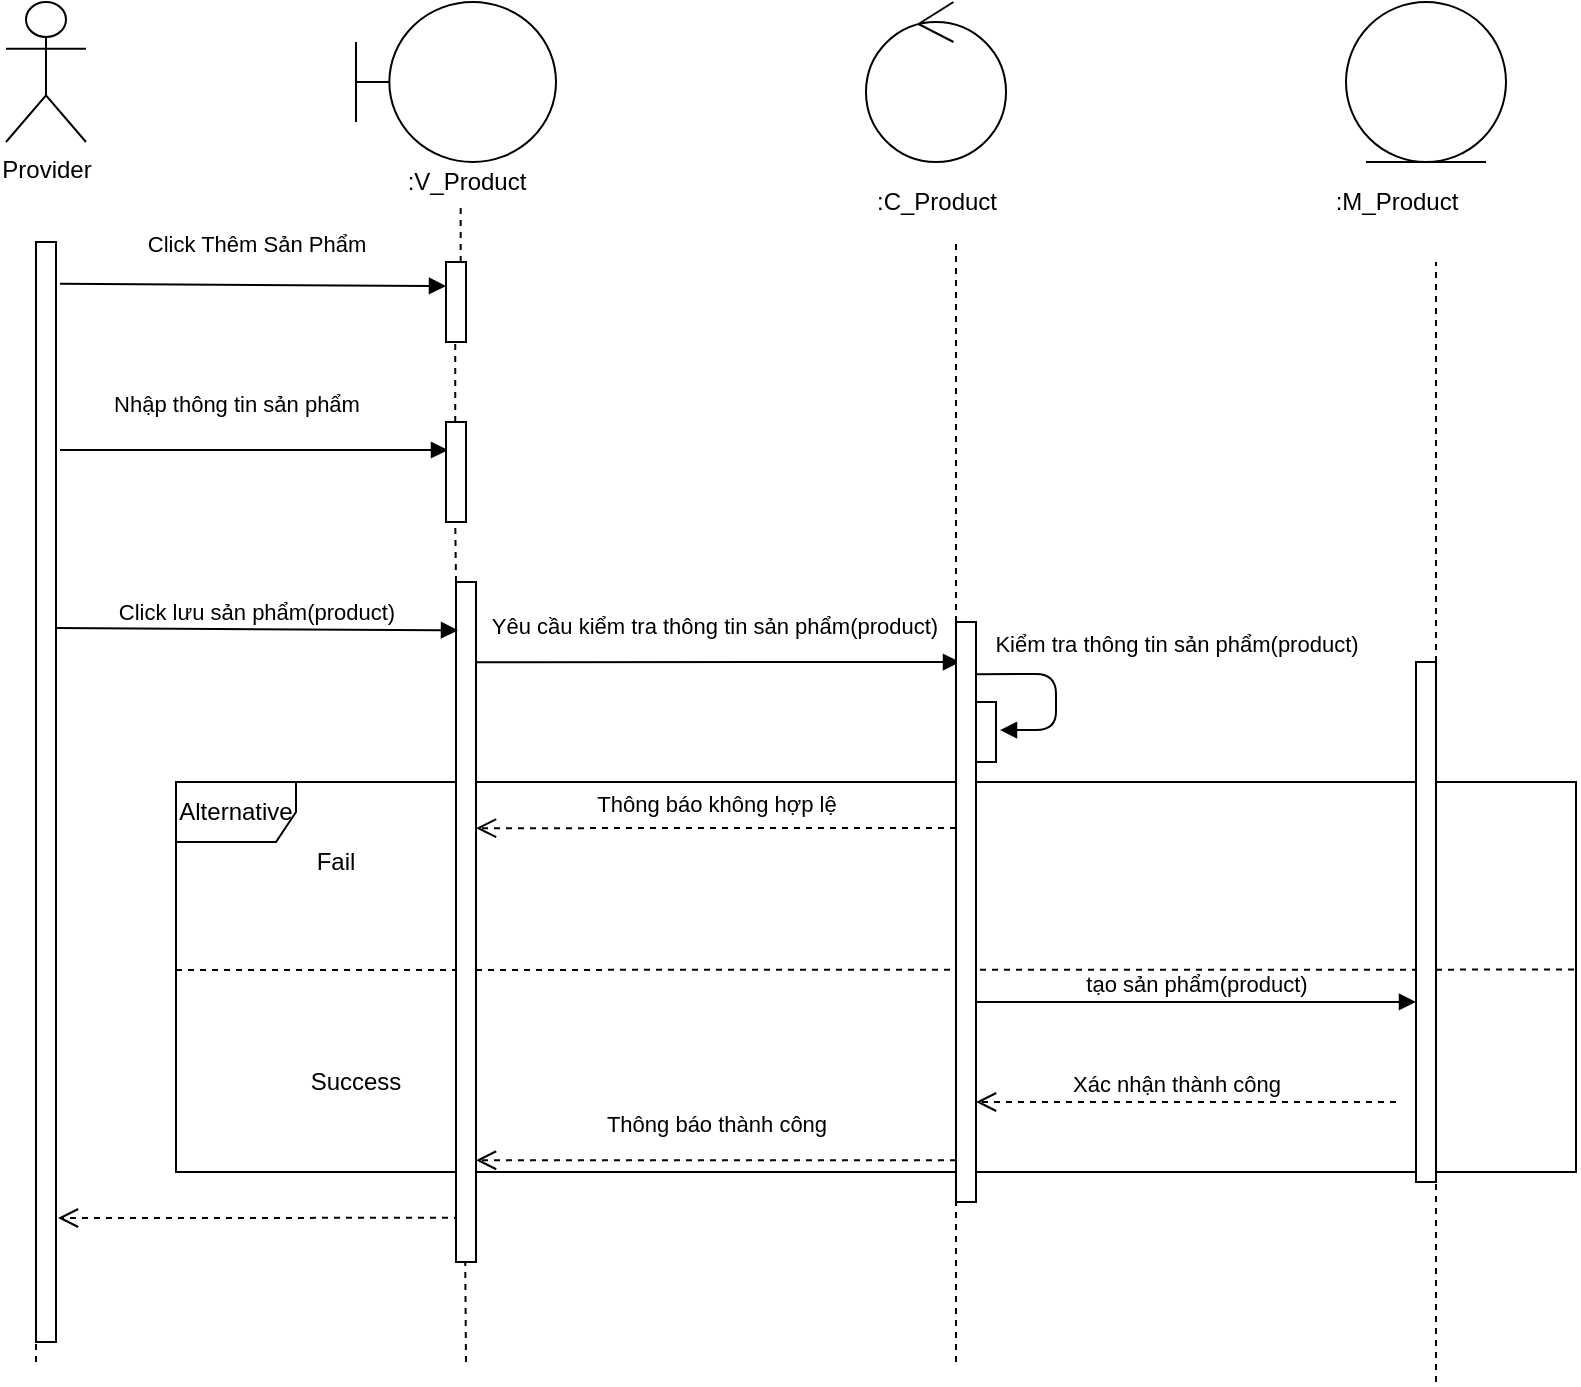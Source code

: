 <mxfile version="14.0.0" type="device"><diagram id="DE1h5W9U2-aZgEkf_8LZ" name="Page-1"><mxGraphModel dx="1438" dy="1754" grid="1" gridSize="10" guides="1" tooltips="1" connect="1" arrows="1" fold="1" page="1" pageScale="1" pageWidth="850" pageHeight="1100" math="0" shadow="0"><root><mxCell id="0"/><mxCell id="1" parent="0"/><mxCell id="1LnRAqI3hBcJtCPZJWdy-6" value="Nhập thông tin sản phẩm" style="html=1;verticalAlign=bottom;endArrow=block;entryX=0.1;entryY=0.28;entryDx=0;entryDy=0;entryPerimeter=0;" parent="1" target="86syCQykvs5q1_7gJd71-9" edge="1"><mxGeometry x="-0.093" y="14" width="80" relative="1" as="geometry"><mxPoint x="52" y="204" as="sourcePoint"/><mxPoint x="239.5" y="114.125" as="targetPoint"/><mxPoint as="offset"/></mxGeometry></mxCell><mxCell id="1LnRAqI3hBcJtCPZJWdy-16" value="Yêu cầu kiểm tra thông tin sản phẩm(product)" style="html=1;verticalAlign=bottom;endArrow=block;exitX=1;exitY=0.118;exitDx=0;exitDy=0;exitPerimeter=0;entryX=0.2;entryY=0.069;entryDx=0;entryDy=0;entryPerimeter=0;" parent="1" source="86syCQykvs5q1_7gJd71-11" target="86syCQykvs5q1_7gJd71-16" edge="1"><mxGeometry x="-0.013" y="9" width="80" relative="1" as="geometry"><mxPoint x="290" y="219" as="sourcePoint"/><mxPoint x="496" y="220" as="targetPoint"/><mxPoint as="offset"/></mxGeometry></mxCell><mxCell id="1LnRAqI3hBcJtCPZJWdy-19" value="tạo sản phẩm(product)" style="html=1;verticalAlign=bottom;endArrow=block;exitX=1;exitY=0.655;exitDx=0;exitDy=0;exitPerimeter=0;" parent="1" source="86syCQykvs5q1_7gJd71-16" target="86syCQykvs5q1_7gJd71-19" edge="1"><mxGeometry width="80" relative="1" as="geometry"><mxPoint x="542" y="330" as="sourcePoint"/><mxPoint x="713" y="302" as="targetPoint"/></mxGeometry></mxCell><mxCell id="1LnRAqI3hBcJtCPZJWdy-20" value=":M_Product" style="text;html=1;align=center;verticalAlign=middle;resizable=0;points=[];autosize=1;" parent="1" vertex="1"><mxGeometry x="685" y="70" width="70" height="20" as="geometry"/></mxCell><mxCell id="1LnRAqI3hBcJtCPZJWdy-21" value="Thông báo thành công" style="html=1;verticalAlign=bottom;endArrow=open;dashed=1;endSize=8;exitX=0;exitY=0.928;exitDx=0;exitDy=0;exitPerimeter=0;" parent="1" source="86syCQykvs5q1_7gJd71-16" target="86syCQykvs5q1_7gJd71-11" edge="1"><mxGeometry y="-9" relative="1" as="geometry"><mxPoint x="470" y="393" as="sourcePoint"/><mxPoint x="290" y="392" as="targetPoint"/><mxPoint as="offset"/></mxGeometry></mxCell><mxCell id="1LnRAqI3hBcJtCPZJWdy-22" value=":V_Product" style="text;html=1;align=center;verticalAlign=middle;resizable=0;points=[];autosize=1;" parent="1" vertex="1"><mxGeometry x="220" y="60" width="70" height="20" as="geometry"/></mxCell><mxCell id="1LnRAqI3hBcJtCPZJWdy-29" value="Thông báo không hợp lệ" style="html=1;verticalAlign=bottom;endArrow=open;dashed=1;endSize=8;entryX=1;entryY=0.362;entryDx=0;entryDy=0;entryPerimeter=0;" parent="1" target="86syCQykvs5q1_7gJd71-11" edge="1"><mxGeometry y="-3" relative="1" as="geometry"><mxPoint x="500" y="393" as="sourcePoint"/><mxPoint x="300" y="470" as="targetPoint"/><mxPoint as="offset"/></mxGeometry></mxCell><mxCell id="1LnRAqI3hBcJtCPZJWdy-30" value="" style="html=1;verticalAlign=bottom;endArrow=open;dashed=1;endSize=8;exitX=0.2;exitY=0.935;exitDx=0;exitDy=0;exitPerimeter=0;" parent="1" source="86syCQykvs5q1_7gJd71-11" edge="1"><mxGeometry relative="1" as="geometry"><mxPoint x="239.5" y="511.075" as="sourcePoint"/><mxPoint x="51" y="588" as="targetPoint"/></mxGeometry></mxCell><mxCell id="1LnRAqI3hBcJtCPZJWdy-32" value="Success" style="text;html=1;strokeColor=none;fillColor=none;align=center;verticalAlign=middle;whiteSpace=wrap;rounded=0;" parent="1" vertex="1"><mxGeometry x="180" y="510" width="40" height="20" as="geometry"/></mxCell><mxCell id="1LnRAqI3hBcJtCPZJWdy-33" value="Fail" style="text;html=1;strokeColor=none;fillColor=none;align=center;verticalAlign=middle;whiteSpace=wrap;rounded=0;" parent="1" vertex="1"><mxGeometry x="170" y="400" width="40" height="20" as="geometry"/></mxCell><mxCell id="1LnRAqI3hBcJtCPZJWdy-12" value="Alternative" style="shape=umlFrame;whiteSpace=wrap;html=1;" parent="1" vertex="1"><mxGeometry x="110" y="370" width="700" height="195" as="geometry"/></mxCell><mxCell id="1LnRAqI3hBcJtCPZJWdy-13" value="" style="endArrow=none;dashed=1;html=1;entryX=1;entryY=0.481;entryDx=0;entryDy=0;entryPerimeter=0;" parent="1" target="1LnRAqI3hBcJtCPZJWdy-12" edge="1"><mxGeometry width="50" height="50" relative="1" as="geometry"><mxPoint x="110" y="464" as="sourcePoint"/><mxPoint x="915.8" y="733" as="targetPoint"/></mxGeometry></mxCell><mxCell id="86syCQykvs5q1_7gJd71-1" value="Provider" style="shape=umlActor;verticalLabelPosition=bottom;verticalAlign=top;html=1;outlineConnect=0;" parent="1" vertex="1"><mxGeometry x="25" y="-20" width="40" height="70" as="geometry"/></mxCell><mxCell id="86syCQykvs5q1_7gJd71-3" value="" style="endArrow=none;dashed=1;html=1;" parent="1" target="86syCQykvs5q1_7gJd71-4" edge="1"><mxGeometry width="50" height="50" relative="1" as="geometry"><mxPoint x="40" y="660" as="sourcePoint"/><mxPoint x="40" y="90" as="targetPoint"/></mxGeometry></mxCell><mxCell id="86syCQykvs5q1_7gJd71-4" value="" style="html=1;points=[];perimeter=orthogonalPerimeter;" parent="1" vertex="1"><mxGeometry x="40" y="100" width="10" height="550" as="geometry"/></mxCell><mxCell id="86syCQykvs5q1_7gJd71-5" value="" style="shape=umlBoundary;whiteSpace=wrap;html=1;" parent="1" vertex="1"><mxGeometry x="200" y="-20" width="100" height="80" as="geometry"/></mxCell><mxCell id="86syCQykvs5q1_7gJd71-6" value="" style="ellipse;shape=umlEntity;whiteSpace=wrap;html=1;" parent="1" vertex="1"><mxGeometry x="695" y="-20" width="80" height="80" as="geometry"/></mxCell><mxCell id="86syCQykvs5q1_7gJd71-7" value="" style="ellipse;shape=umlControl;whiteSpace=wrap;html=1;" parent="1" vertex="1"><mxGeometry x="455" y="-20" width="70" height="80" as="geometry"/></mxCell><mxCell id="86syCQykvs5q1_7gJd71-8" value="" style="endArrow=none;dashed=1;html=1;entryX=0.462;entryY=1;entryDx=0;entryDy=0;entryPerimeter=0;" parent="1" source="Km-zF5fB5ImX1tP-zZuG-1" target="1LnRAqI3hBcJtCPZJWdy-22" edge="1"><mxGeometry width="50" height="50" relative="1" as="geometry"><mxPoint x="250" y="540" as="sourcePoint"/><mxPoint x="450" y="200" as="targetPoint"/></mxGeometry></mxCell><mxCell id="86syCQykvs5q1_7gJd71-9" value="" style="html=1;points=[];perimeter=orthogonalPerimeter;" parent="1" vertex="1"><mxGeometry x="245" y="190" width="10" height="50" as="geometry"/></mxCell><mxCell id="86syCQykvs5q1_7gJd71-10" value="" style="endArrow=none;dashed=1;html=1;entryX=0.462;entryY=1;entryDx=0;entryDy=0;entryPerimeter=0;" parent="1" source="86syCQykvs5q1_7gJd71-11" target="86syCQykvs5q1_7gJd71-9" edge="1"><mxGeometry width="50" height="50" relative="1" as="geometry"><mxPoint x="255" y="540" as="sourcePoint"/><mxPoint x="250.06" y="80" as="targetPoint"/></mxGeometry></mxCell><mxCell id="86syCQykvs5q1_7gJd71-11" value="" style="html=1;points=[];perimeter=orthogonalPerimeter;" parent="1" vertex="1"><mxGeometry x="250" y="270" width="10" height="340" as="geometry"/></mxCell><mxCell id="86syCQykvs5q1_7gJd71-13" value="" style="endArrow=none;dashed=1;html=1;entryX=0.462;entryY=1;entryDx=0;entryDy=0;entryPerimeter=0;" parent="1" target="86syCQykvs5q1_7gJd71-11" edge="1"><mxGeometry width="50" height="50" relative="1" as="geometry"><mxPoint x="255" y="660" as="sourcePoint"/><mxPoint x="254.62" y="150" as="targetPoint"/></mxGeometry></mxCell><mxCell id="86syCQykvs5q1_7gJd71-14" value=":C_Product" style="text;html=1;align=center;verticalAlign=middle;resizable=0;points=[];autosize=1;" parent="1" vertex="1"><mxGeometry x="455" y="70" width="70" height="20" as="geometry"/></mxCell><mxCell id="86syCQykvs5q1_7gJd71-15" value="" style="endArrow=none;dashed=1;html=1;" parent="1" source="86syCQykvs5q1_7gJd71-16" edge="1"><mxGeometry width="50" height="50" relative="1" as="geometry"><mxPoint x="500" y="520" as="sourcePoint"/><mxPoint x="500" y="100" as="targetPoint"/></mxGeometry></mxCell><mxCell id="86syCQykvs5q1_7gJd71-16" value="" style="html=1;points=[];perimeter=orthogonalPerimeter;" parent="1" vertex="1"><mxGeometry x="500" y="290" width="10" height="290" as="geometry"/></mxCell><mxCell id="86syCQykvs5q1_7gJd71-17" value="" style="endArrow=none;dashed=1;html=1;" parent="1" target="86syCQykvs5q1_7gJd71-16" edge="1"><mxGeometry width="50" height="50" relative="1" as="geometry"><mxPoint x="500" y="660" as="sourcePoint"/><mxPoint x="500" y="100" as="targetPoint"/></mxGeometry></mxCell><mxCell id="86syCQykvs5q1_7gJd71-18" value="" style="endArrow=none;dashed=1;html=1;" parent="1" source="86syCQykvs5q1_7gJd71-19" edge="1"><mxGeometry width="50" height="50" relative="1" as="geometry"><mxPoint x="740" y="530" as="sourcePoint"/><mxPoint x="740" y="110" as="targetPoint"/></mxGeometry></mxCell><mxCell id="86syCQykvs5q1_7gJd71-19" value="" style="html=1;points=[];perimeter=orthogonalPerimeter;" parent="1" vertex="1"><mxGeometry x="730" y="310" width="10" height="260" as="geometry"/></mxCell><mxCell id="86syCQykvs5q1_7gJd71-20" value="" style="endArrow=none;dashed=1;html=1;" parent="1" target="86syCQykvs5q1_7gJd71-19" edge="1"><mxGeometry width="50" height="50" relative="1" as="geometry"><mxPoint x="740" y="670" as="sourcePoint"/><mxPoint x="740" y="110" as="targetPoint"/></mxGeometry></mxCell><mxCell id="86syCQykvs5q1_7gJd71-21" value="Xác nhận thành công" style="html=1;verticalAlign=bottom;endArrow=open;dashed=1;endSize=8;" parent="1" target="86syCQykvs5q1_7gJd71-16" edge="1"><mxGeometry x="0.048" relative="1" as="geometry"><mxPoint x="720" y="530" as="sourcePoint"/><mxPoint x="380" y="320" as="targetPoint"/><mxPoint as="offset"/></mxGeometry></mxCell><mxCell id="Km-zF5fB5ImX1tP-zZuG-1" value="" style="html=1;points=[];perimeter=orthogonalPerimeter;" parent="1" vertex="1"><mxGeometry x="245" y="110" width="10" height="40" as="geometry"/></mxCell><mxCell id="Km-zF5fB5ImX1tP-zZuG-2" value="" style="endArrow=none;dashed=1;html=1;entryX=0.462;entryY=1;entryDx=0;entryDy=0;entryPerimeter=0;" parent="1" source="86syCQykvs5q1_7gJd71-9" target="Km-zF5fB5ImX1tP-zZuG-1" edge="1"><mxGeometry width="50" height="50" relative="1" as="geometry"><mxPoint x="252.34" y="190" as="sourcePoint"/><mxPoint x="252.34" y="80" as="targetPoint"/></mxGeometry></mxCell><mxCell id="Km-zF5fB5ImX1tP-zZuG-3" value="Click Thêm Sản Phẩm" style="html=1;verticalAlign=bottom;endArrow=block;exitX=1.2;exitY=0.038;exitDx=0;exitDy=0;exitPerimeter=0;entryX=0;entryY=0.3;entryDx=0;entryDy=0;entryPerimeter=0;" parent="1" source="86syCQykvs5q1_7gJd71-4" target="Km-zF5fB5ImX1tP-zZuG-1" edge="1"><mxGeometry x="0.015" y="11" width="80" relative="1" as="geometry"><mxPoint x="380" y="270" as="sourcePoint"/><mxPoint x="460" y="270" as="targetPoint"/><mxPoint as="offset"/></mxGeometry></mxCell><mxCell id="Km-zF5fB5ImX1tP-zZuG-4" value="Click lưu sản phẩm(product)" style="html=1;verticalAlign=bottom;endArrow=block;exitX=1;exitY=0.351;exitDx=0;exitDy=0;exitPerimeter=0;entryX=0.1;entryY=0.071;entryDx=0;entryDy=0;entryPerimeter=0;" parent="1" source="86syCQykvs5q1_7gJd71-4" target="86syCQykvs5q1_7gJd71-11" edge="1"><mxGeometry width="80" relative="1" as="geometry"><mxPoint x="380" y="220" as="sourcePoint"/><mxPoint x="460" y="220" as="targetPoint"/></mxGeometry></mxCell><mxCell id="Km-zF5fB5ImX1tP-zZuG-5" value="" style="html=1;points=[];perimeter=orthogonalPerimeter;" parent="1" vertex="1"><mxGeometry x="510" y="330" width="10" height="30" as="geometry"/></mxCell><mxCell id="Km-zF5fB5ImX1tP-zZuG-7" value="Kiểm tra thông tin sản phẩm(product)" style="html=1;verticalAlign=bottom;endArrow=block;exitX=1;exitY=0.09;exitDx=0;exitDy=0;exitPerimeter=0;entryX=1.2;entryY=0.467;entryDx=0;entryDy=0;entryPerimeter=0;" parent="1" source="86syCQykvs5q1_7gJd71-16" target="Km-zF5fB5ImX1tP-zZuG-5" edge="1"><mxGeometry x="-0.167" y="60" width="80" relative="1" as="geometry"><mxPoint x="380" y="340" as="sourcePoint"/><mxPoint x="550" y="360" as="targetPoint"/><Array as="points"><mxPoint x="550" y="316"/><mxPoint x="550" y="344"/></Array><mxPoint y="-6" as="offset"/></mxGeometry></mxCell></root></mxGraphModel></diagram></mxfile>
